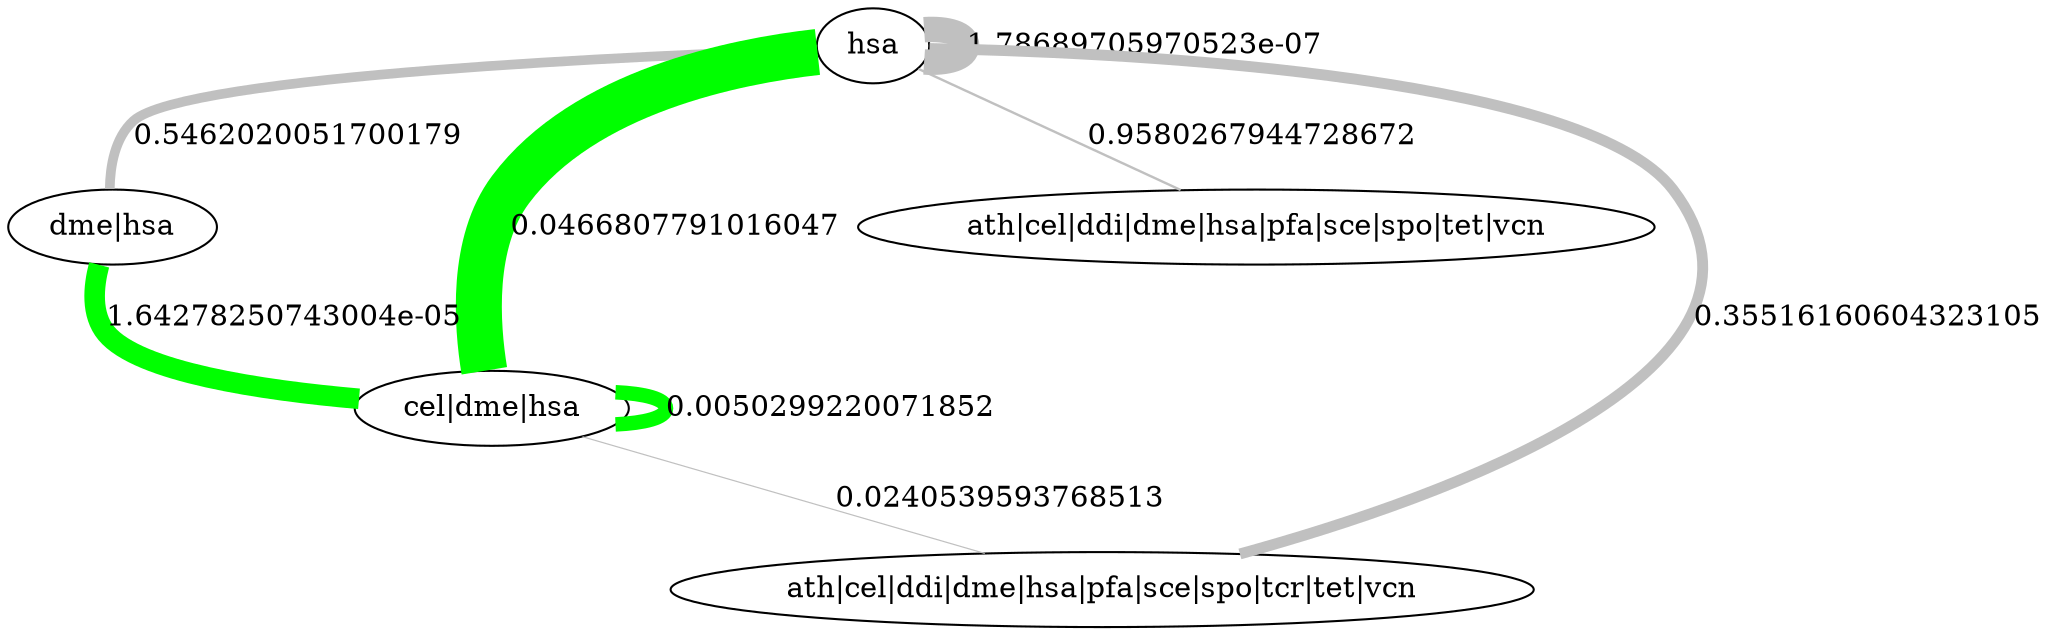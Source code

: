 graph  {
hsa;
"dme|hsa";
"cel|dme|hsa";
"ath|cel|ddi|dme|hsa|pfa|sce|spo|tet|vcn";
"ath|cel|ddi|dme|hsa|pfa|sce|spo|tcr|tet|vcn";
hsa -- hsa  [A="---------+--------", B="---------+--------", PROF_A="---------+--------", PROF_Q="---------+--------", color=grey, expected_nab="42.56100000000001", label="1.78689705970523e-07", nab=21, penwidth="12.209302325581394", style=solid, taxa_A=hsa, taxa_Q=hsa, taxonomy_A=eukar, taxonomy_Q=eukar];
hsa -- "dme|hsa"  [A="---------+--------", B="-------+-+--------", PROF_A="-------+-+--------", PROF_Q="---------+--------", color=grey, expected_nab="9.4971", label="0.5462020051700179", nab=8, penwidth="4.651162790697674", style=solid, taxa_A="dme|hsa", taxa_Q=hsa, taxonomy_A=eukar, taxonomy_Q=eukar];
hsa -- "cel|dme|hsa"  [A="---------+--------", B="----+--+-+--------", PROF_A="----+--+-+--------", PROF_Q="---------+--------", color=green, expected_nab="30.25", label="0.0466807791016047", nab=38, penwidth="22.093023255813954", style=solid, taxa_A="cel|dme|hsa", taxa_Q=hsa, taxonomy_A=eukar, taxonomy_Q=eukar];
hsa -- "ath|cel|ddi|dme|hsa|pfa|sce|spo|tet|vcn"  [A="---------+--------", B="-+--+-++-++-+-+-++", PROF_A="-+--+-++-++-+-+-++", PROF_Q="---------+--------", color=grey, expected_nab="2.1105", label="0.9580267944728672", nab=2, penwidth="1.1627906976744187", style=solid, taxa_A="ath|cel|ddi|dme|hsa|pfa|sce|spo|tet|vcn", taxa_Q=hsa, taxonomy_A=eukar, taxonomy_Q=eukar];
hsa -- "ath|cel|ddi|dme|hsa|pfa|sce|spo|tcr|tet|vcn"  [A="---------+--------", B="-+--+-++-++-+-++++", PROF_A="-+--+-++-++-+-++++", PROF_Q="---------+--------", color=grey, expected_nab="7.0349", label="0.35516160604323105", nab=9, penwidth="5.232558139534884", style=solid, taxa_A="ath|cel|ddi|dme|hsa|pfa|sce|spo|tcr|tet|vcn", taxa_Q=hsa, taxonomy_A=eukar, taxonomy_Q=eukar];
"dme|hsa" -- "cel|dme|hsa"  [A="-------+-+--------", B="----+--+-+--------", PROF_A="----+--+-+--------", PROF_Q="-------+-+--------", color=green, expected_nab="6.75", label="1.64278250743004e-05", nab=17, penwidth="9.883720930232558", style=solid, taxa_A="cel|dme|hsa", taxa_Q="dme|hsa", taxonomy_A=eukar, taxonomy_Q=eukar];
"cel|dme|hsa" -- "cel|dme|hsa"  [A="----+--+-+--------", B="----+--+-+--------", PROF_A="----+--+-+--------", PROF_Q="----+--+-+--------", color=green, expected_nab="21.5", label="0.0050299220071852", nab=12, penwidth="6.976744186046513", style=solid, taxa_A="cel|dme|hsa", taxa_Q="cel|dme|hsa", taxonomy_A=eukar, taxonomy_Q=eukar];
"cel|dme|hsa" -- "ath|cel|ddi|dme|hsa|pfa|sce|spo|tcr|tet|vcn"  [A="----+--+-+--------", B="-+--+-++-++-+-++++", PROF_A="-+--+-++-++-+-++++", PROF_Q="----+--+-+--------", color=grey, expected_nab="5.0", label="0.0240539593768513", nab=1, penwidth="0.5813953488372093", style=solid, taxa_A="ath|cel|ddi|dme|hsa|pfa|sce|spo|tcr|tet|vcn", taxa_Q="cel|dme|hsa", taxonomy_A=eukar, taxonomy_Q=eukar];
}
